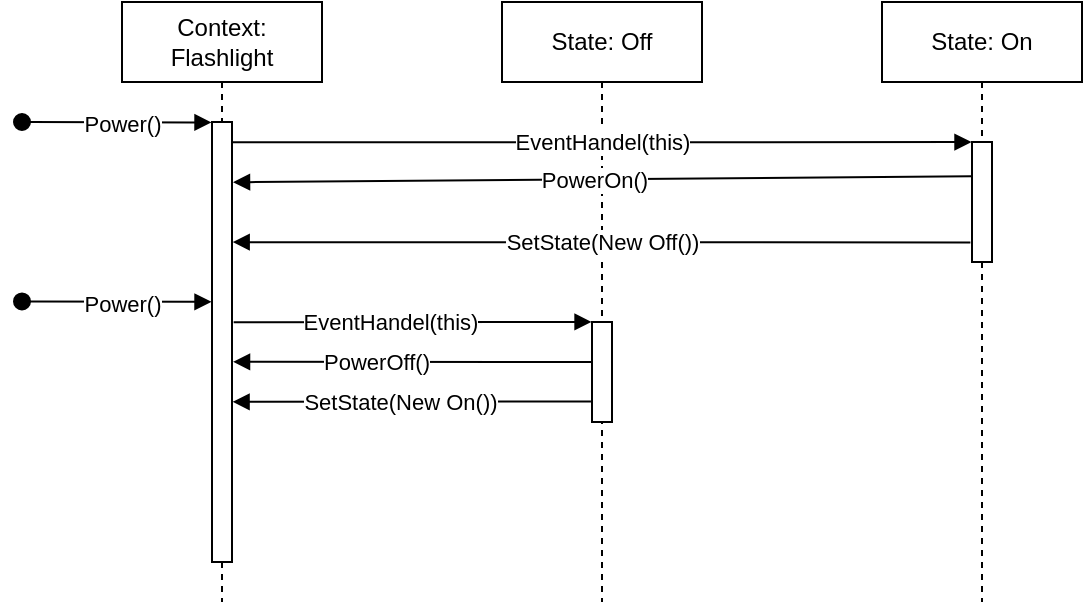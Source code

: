 <mxfile>
    <diagram id="C6UbfDmuzJCe7no7wokh" name="Page-1">
        <mxGraphModel dx="473" dy="195" grid="1" gridSize="10" guides="1" tooltips="1" connect="1" arrows="1" fold="1" page="1" pageScale="1" pageWidth="827" pageHeight="1169" math="0" shadow="0">
            <root>
                <mxCell id="0"/>
                <mxCell id="1" parent="0"/>
                <mxCell id="2" value="Context:&lt;br&gt;Flashlight" style="shape=umlLifeline;perimeter=lifelinePerimeter;whiteSpace=wrap;html=1;container=1;collapsible=0;recursiveResize=0;outlineConnect=0;" vertex="1" parent="1">
                    <mxGeometry x="120" y="90" width="100" height="300" as="geometry"/>
                </mxCell>
                <mxCell id="5" value="" style="html=1;points=[];perimeter=orthogonalPerimeter;" vertex="1" parent="2">
                    <mxGeometry x="45" y="60" width="10" height="220" as="geometry"/>
                </mxCell>
                <mxCell id="3" value="State: Off" style="shape=umlLifeline;perimeter=lifelinePerimeter;whiteSpace=wrap;html=1;container=1;collapsible=0;recursiveResize=0;outlineConnect=0;" vertex="1" parent="1">
                    <mxGeometry x="310" y="90" width="100" height="300" as="geometry"/>
                </mxCell>
                <mxCell id="22" value="" style="html=1;points=[];perimeter=orthogonalPerimeter;" vertex="1" parent="3">
                    <mxGeometry x="45" y="160" width="10" height="50" as="geometry"/>
                </mxCell>
                <mxCell id="4" value="State: On" style="shape=umlLifeline;perimeter=lifelinePerimeter;whiteSpace=wrap;html=1;container=1;collapsible=0;recursiveResize=0;outlineConnect=0;" vertex="1" parent="1">
                    <mxGeometry x="500" y="90" width="100" height="300" as="geometry"/>
                </mxCell>
                <mxCell id="7" value="" style="html=1;points=[];perimeter=orthogonalPerimeter;" vertex="1" parent="4">
                    <mxGeometry x="45" y="70" width="10" height="60" as="geometry"/>
                </mxCell>
                <mxCell id="6" value="" style="endArrow=block;endFill=1;endSize=6;html=1;exitX=0.99;exitY=0.046;exitDx=0;exitDy=0;exitPerimeter=0;entryX=-0.024;entryY=0.001;entryDx=0;entryDy=0;entryPerimeter=0;" edge="1" parent="1" source="5" target="7">
                    <mxGeometry width="100" relative="1" as="geometry">
                        <mxPoint x="180" y="160" as="sourcePoint"/>
                        <mxPoint x="540" y="159" as="targetPoint"/>
                    </mxGeometry>
                </mxCell>
                <mxCell id="12" value="EventHandel(this)" style="edgeLabel;html=1;align=center;verticalAlign=middle;resizable=0;points=[];" vertex="1" connectable="0" parent="6">
                    <mxGeometry x="0.121" y="1" relative="1" as="geometry">
                        <mxPoint x="-22.33" y="0.91" as="offset"/>
                    </mxGeometry>
                </mxCell>
                <mxCell id="9" value="" style="endArrow=block;endFill=1;endSize=6;html=1;exitX=-0.015;exitY=0.285;exitDx=0;exitDy=0;exitPerimeter=0;entryX=1.051;entryY=0.137;entryDx=0;entryDy=0;entryPerimeter=0;" edge="1" parent="1" source="7" target="5">
                    <mxGeometry width="100" relative="1" as="geometry">
                        <mxPoint x="540" y="180" as="sourcePoint"/>
                        <mxPoint x="175" y="181" as="targetPoint"/>
                    </mxGeometry>
                </mxCell>
                <mxCell id="13" value="PowerOn()" style="edgeLabel;html=1;align=center;verticalAlign=middle;resizable=0;points=[];" vertex="1" connectable="0" parent="9">
                    <mxGeometry x="-0.153" y="-2" relative="1" as="geometry">
                        <mxPoint x="-32.28" y="1.9" as="offset"/>
                    </mxGeometry>
                </mxCell>
                <mxCell id="14" value="" style="endArrow=block;endFill=1;endSize=6;html=1;exitX=-0.08;exitY=0.837;exitDx=0;exitDy=0;exitPerimeter=0;entryX=1.034;entryY=0.273;entryDx=0;entryDy=0;entryPerimeter=0;" edge="1" parent="1" source="7" target="5">
                    <mxGeometry width="100" relative="1" as="geometry">
                        <mxPoint x="300" y="230" as="sourcePoint"/>
                        <mxPoint x="180" y="210" as="targetPoint"/>
                    </mxGeometry>
                </mxCell>
                <mxCell id="15" value="SetState(New Off())" style="edgeLabel;html=1;align=center;verticalAlign=middle;resizable=0;points=[];" vertex="1" connectable="0" parent="14">
                    <mxGeometry x="-0.067" relative="1" as="geometry">
                        <mxPoint x="-12.1" as="offset"/>
                    </mxGeometry>
                </mxCell>
                <mxCell id="19" value="Power()" style="html=1;verticalAlign=bottom;startArrow=oval;startFill=1;endArrow=block;startSize=8;entryX=-0.024;entryY=0.001;entryDx=0;entryDy=0;entryPerimeter=0;" edge="1" parent="1" target="5">
                    <mxGeometry x="0.056" y="-10" width="60" relative="1" as="geometry">
                        <mxPoint x="70" y="150" as="sourcePoint"/>
                        <mxPoint x="130" y="160" as="targetPoint"/>
                        <mxPoint as="offset"/>
                    </mxGeometry>
                </mxCell>
                <mxCell id="20" value="Power()" style="html=1;verticalAlign=bottom;startArrow=oval;startFill=1;endArrow=block;startSize=8;entryX=-0.024;entryY=0.001;entryDx=0;entryDy=0;entryPerimeter=0;" edge="1" parent="1">
                    <mxGeometry x="0.056" y="-10" width="60" relative="1" as="geometry">
                        <mxPoint x="70" y="239.71" as="sourcePoint"/>
                        <mxPoint x="164.76" y="239.93" as="targetPoint"/>
                        <mxPoint as="offset"/>
                    </mxGeometry>
                </mxCell>
                <mxCell id="23" value="" style="endArrow=block;endFill=1;endSize=6;html=1;exitX=1.083;exitY=0.455;exitDx=0;exitDy=0;exitPerimeter=0;entryX=-0.022;entryY=-0.001;entryDx=0;entryDy=0;entryPerimeter=0;" edge="1" parent="1" source="5" target="22">
                    <mxGeometry width="100" relative="1" as="geometry">
                        <mxPoint x="184.9" y="170.12" as="sourcePoint"/>
                        <mxPoint x="350" y="250" as="targetPoint"/>
                    </mxGeometry>
                </mxCell>
                <mxCell id="24" value="EventHandel(this)" style="edgeLabel;html=1;align=center;verticalAlign=middle;resizable=0;points=[];" vertex="1" connectable="0" parent="23">
                    <mxGeometry x="0.121" y="1" relative="1" as="geometry">
                        <mxPoint x="-22.33" y="0.91" as="offset"/>
                    </mxGeometry>
                </mxCell>
                <mxCell id="25" value="" style="endArrow=block;endFill=1;endSize=6;html=1;entryX=1.052;entryY=0.545;entryDx=0;entryDy=0;entryPerimeter=0;exitX=0.003;exitY=0.401;exitDx=0;exitDy=0;exitPerimeter=0;" edge="1" parent="1" source="22" target="5">
                    <mxGeometry width="100" relative="1" as="geometry">
                        <mxPoint x="350" y="270" as="sourcePoint"/>
                        <mxPoint x="185.51" y="190.14" as="targetPoint"/>
                    </mxGeometry>
                </mxCell>
                <mxCell id="26" value="PowerOff()" style="edgeLabel;html=1;align=center;verticalAlign=middle;resizable=0;points=[];" vertex="1" connectable="0" parent="25">
                    <mxGeometry x="-0.153" y="-2" relative="1" as="geometry">
                        <mxPoint x="-32.28" y="1.9" as="offset"/>
                    </mxGeometry>
                </mxCell>
                <mxCell id="27" value="" style="endArrow=block;endFill=1;endSize=6;html=1;exitX=-0.053;exitY=0.794;exitDx=0;exitDy=0;exitPerimeter=0;entryX=1.029;entryY=0.636;entryDx=0;entryDy=0;entryPerimeter=0;" edge="1" parent="1" source="22" target="5">
                    <mxGeometry width="100" relative="1" as="geometry">
                        <mxPoint x="554.2" y="220.22" as="sourcePoint"/>
                        <mxPoint x="185.34" y="220.06" as="targetPoint"/>
                    </mxGeometry>
                </mxCell>
                <mxCell id="28" value="SetState(New On())" style="edgeLabel;html=1;align=center;verticalAlign=middle;resizable=0;points=[];" vertex="1" connectable="0" parent="27">
                    <mxGeometry x="-0.067" relative="1" as="geometry">
                        <mxPoint x="-12.1" as="offset"/>
                    </mxGeometry>
                </mxCell>
            </root>
        </mxGraphModel>
    </diagram>
</mxfile>